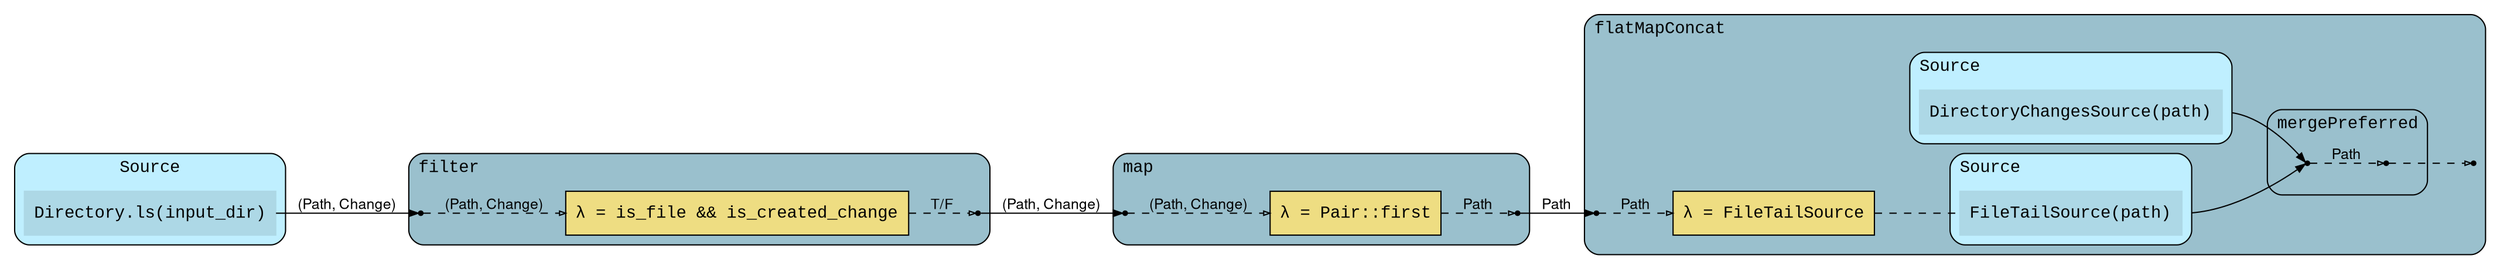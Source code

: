 digraph src_comp {
    rankdir ="LR"
    fontname="Courier New,Helvetica"
    compound=true
    node [shape=box fontname="Courier New,Helvetica,Comic Sans MS"]
    edge [arrowsize=.75 fontsize=12 fontname="Helvetica,Comic Sans MS" fontstyle=bold]

    subgraph cluster_dls {
        style="filled,rounded"
        fillcolor=lightblue1
        label="Source"

        dls_gen [label="Directory.ls(input_dir)" color="lightblue" style=filled]
    }

    subgraph cluster_dls_filter {
        style="filled,rounded"
        fillcolor=lightblue3
        label="filter"
        labeljust="l"

        dls_filter_in [shape=point]
        dls_filter_lambda [label="λ = is_file && is_created_change" fillcolor=lightgoldenrod style=filled]
        dls_filter_out [shape=point]

        dls_filter_in -> dls_filter_lambda [label="(Path, Change)" style=dashed arrowhead=empty arrowsize=0.5]
        dls_filter_lambda -> dls_filter_out [label="T/F" style=dashed arrowhead=empty arrowsize=0.5]
    }

    dls_gen -> dls_filter_in [label="(Path, Change)"]

    subgraph cluster_dls_map {
        style="filled,rounded"
        fillcolor=lightblue3
        label="map"
        labeljust="l"

        dls_map_in [shape=point]
        dls_map_lambda [label="λ = Pair::first" fillcolor=lightgoldenrod style=filled]
        dls_map_out [shape=point]

        dls_map_in -> dls_map_lambda [label="(Path, Change)" style=dashed arrowhead=empty arrowsize=0.5]
        dls_map_lambda -> dls_map_out [label="Path" style=dashed arrowhead=empty arrowsize=0.5]
    }

    dls_filter_out -> dls_map_in [label="(Path, Change)"]


    subgraph cluster_flatMapConcat {
        label="flatMapConcat"
        labeljust="l"
        style="filled,rounded"
        fillcolor=lightblue3

        fmc_in [shape=point]
        fmc_out [shape=point]
        fmc_udf [label="λ = FileTailSource" fillcolor=lightgoldenrod style=filled]

        fmc_in -> fmc_udf [label="Path" style=dashed arrowhead=empty arrowsize=0.5]

        subgraph cluster_lineSource {
            style="filled,rounded"
            fillcolor=lightblue1
            label="Source"
            ls_gen [label="FileTailSource(path)" color="lightblue" style=filled]
        }

        fmc_udf -> ls_gen [style=dashed arrowhead=none arrowsize=0.5 lhead=cluster_source]
        ls_gen

        subgraph cluster_dirSource {
            style="filled,rounded"
            fillcolor=lightblue1
            label="Source"
            ds_gen [label="DirectoryChangesSource(path)" color="lightblue" style=filled]
        }

        subgraph cluster_mergeOp {
            style="filled,rounded"
            fillcolor=lightblue3
            label="mergePreferred"
            labeljust=l

            mpf_in [shape=point]
            mpf_out [shape=point]
            mpf_in -> mpf_out [label="Path" style=dashed arrowhead=empty arrowsize=0.5]
        }


        ds_gen:e -> mpf_in [ltail=cluster_dirSource]
        ls_gen:e -> mpf_in [ltail=cluster_lineSource]

        mpf_out -> fmc_out [style=dashed arrowhead=empty arrowsize=0.5 ltail=cluster_source]
    }

    dls_map_out -> fmc_in [label="Path"]

}

